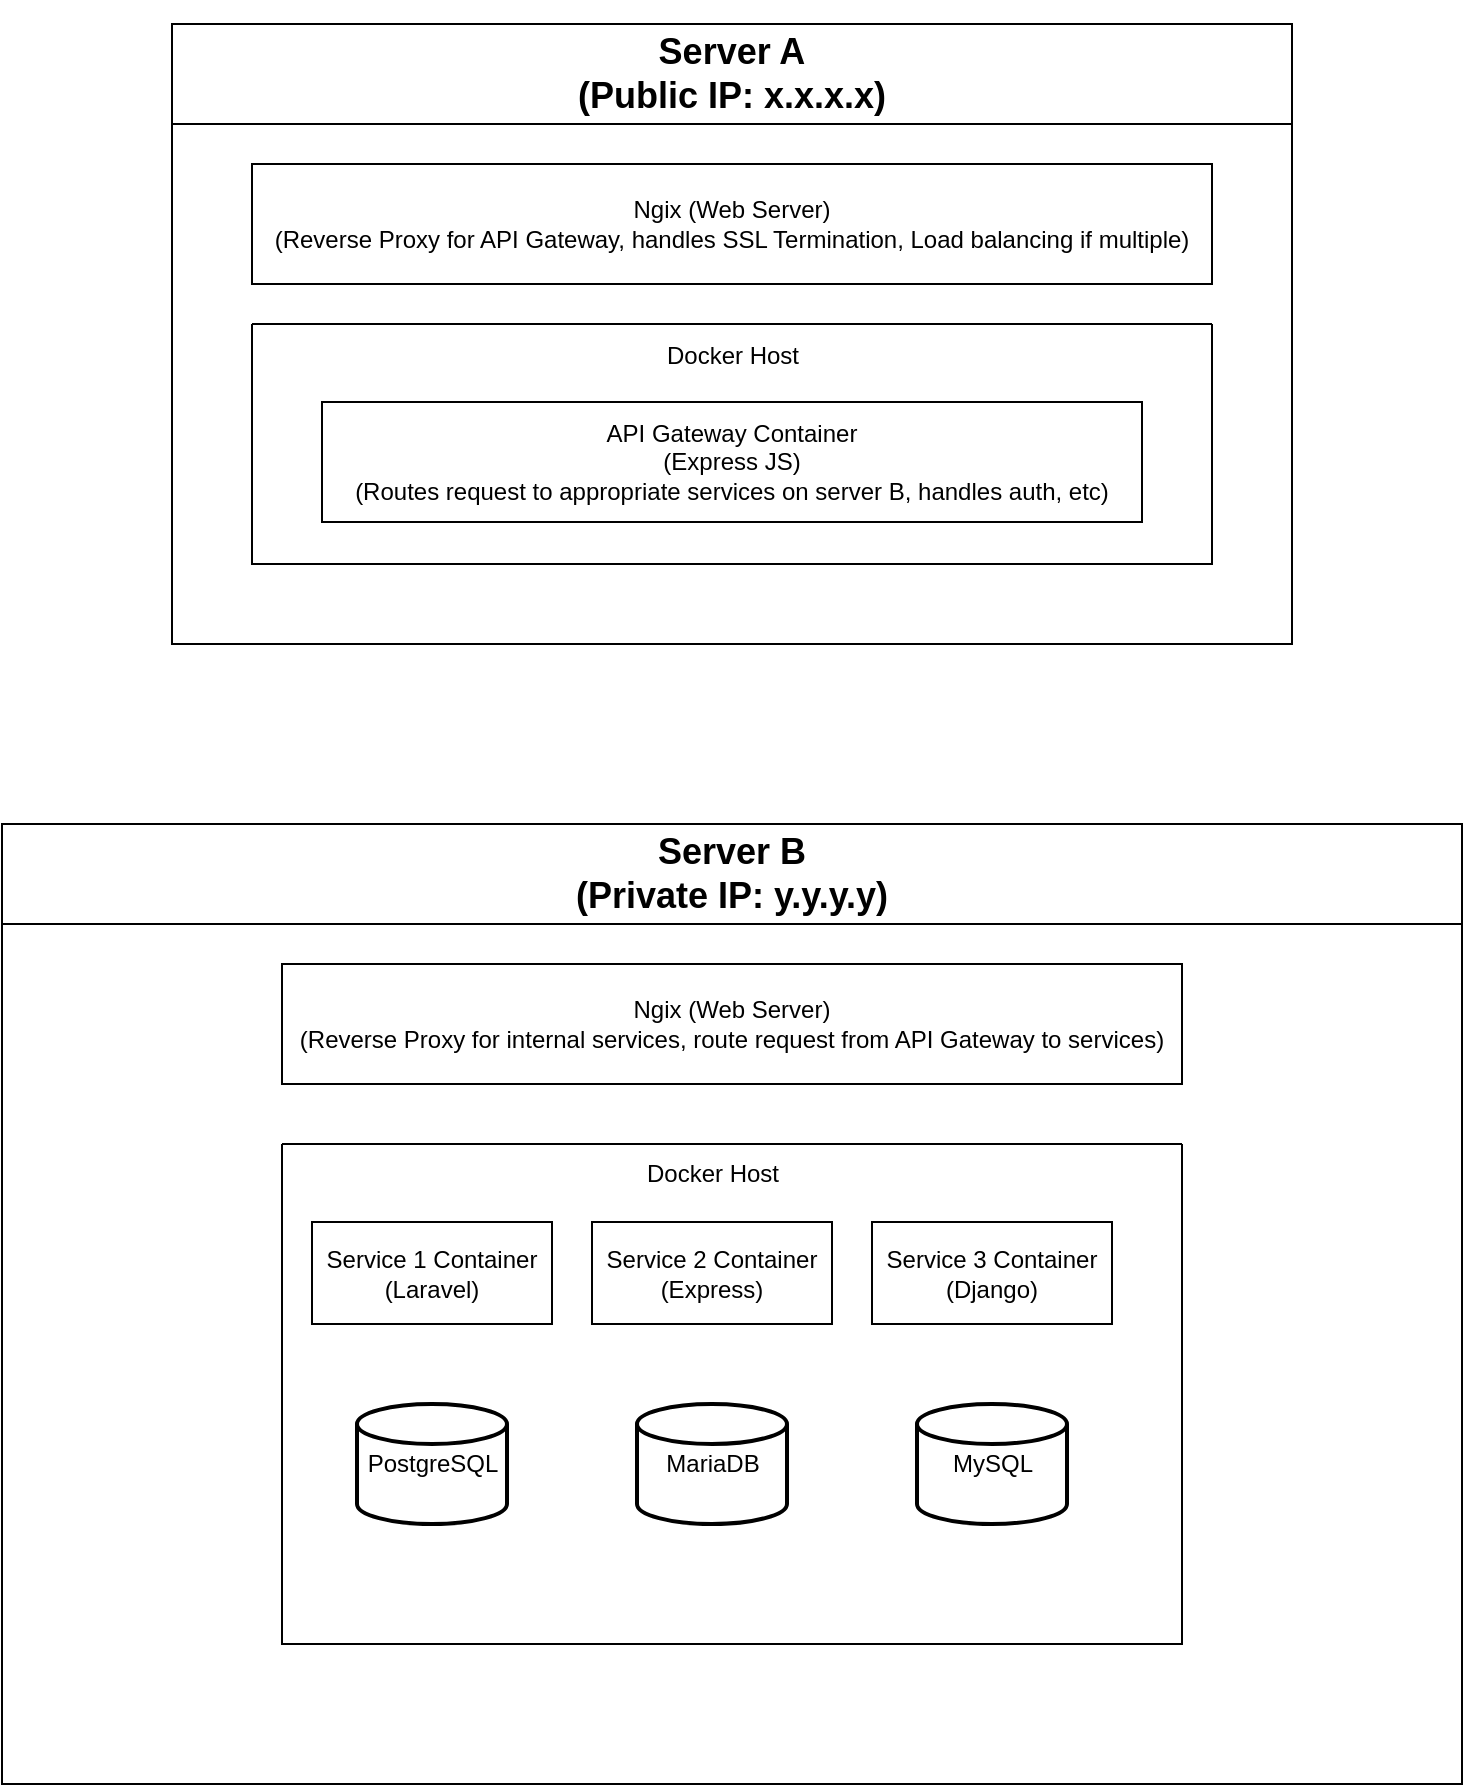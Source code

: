 <mxfile version="28.0.1">
  <diagram name="Page-1" id="WXPvGVMjKcDE35FTdCNQ">
    <mxGraphModel dx="719" dy="1496" grid="1" gridSize="10" guides="1" tooltips="1" connect="1" arrows="1" fold="1" page="1" pageScale="1" pageWidth="850" pageHeight="1100" math="0" shadow="0">
      <root>
        <mxCell id="0" />
        <mxCell id="1" parent="0" />
        <mxCell id="3OMwjzpLB7cQj-1kULPp-2" value="&lt;h2&gt;Server A&lt;br&gt;(Public IP: x.x.x.x)&lt;/h2&gt;" style="swimlane;whiteSpace=wrap;html=1;startSize=50;" parent="1" vertex="1">
          <mxGeometry x="480" y="-930" width="560" height="310" as="geometry">
            <mxRectangle x="400" y="-510" width="130" height="40" as="alternateBounds" />
          </mxGeometry>
        </mxCell>
        <mxCell id="3OMwjzpLB7cQj-1kULPp-4" value="Ngix (Web Server)&lt;div&gt;(Reverse Proxy for API Gateway, handles SSL Termination, Load balancing if multiple)&lt;/div&gt;" style="rounded=0;whiteSpace=wrap;html=1;" parent="3OMwjzpLB7cQj-1kULPp-2" vertex="1">
          <mxGeometry x="40" y="70" width="480" height="60" as="geometry" />
        </mxCell>
        <mxCell id="3OMwjzpLB7cQj-1kULPp-11" value="" style="swimlane;startSize=0;" parent="3OMwjzpLB7cQj-1kULPp-2" vertex="1">
          <mxGeometry x="40" y="150" width="480" height="120" as="geometry" />
        </mxCell>
        <mxCell id="3OMwjzpLB7cQj-1kULPp-10" value="API Gateway Container&lt;div&gt;(Express JS)&lt;/div&gt;&lt;div&gt;(Routes request to appropriate services on server B, handles auth, etc)&lt;/div&gt;" style="rounded=0;whiteSpace=wrap;html=1;" parent="3OMwjzpLB7cQj-1kULPp-11" vertex="1">
          <mxGeometry x="35" y="39" width="410" height="60" as="geometry" />
        </mxCell>
        <mxCell id="3OMwjzpLB7cQj-1kULPp-12" value="Docker Host" style="text;html=1;align=center;verticalAlign=middle;resizable=0;points=[];autosize=1;strokeColor=none;fillColor=none;" parent="3OMwjzpLB7cQj-1kULPp-11" vertex="1">
          <mxGeometry x="195" y="1" width="90" height="30" as="geometry" />
        </mxCell>
        <mxCell id="UlkETmmc-7L0bvYlxfBp-1" value="&lt;h2&gt;Server B&lt;br&gt;(Private IP: y.y.y.y)&lt;/h2&gt;" style="swimlane;whiteSpace=wrap;html=1;startSize=50;" vertex="1" parent="1">
          <mxGeometry x="395" y="-530" width="730" height="480" as="geometry">
            <mxRectangle x="400" y="-510" width="130" height="40" as="alternateBounds" />
          </mxGeometry>
        </mxCell>
        <mxCell id="UlkETmmc-7L0bvYlxfBp-2" value="Ngix (Web Server)&lt;div&gt;(Reverse Proxy for internal services, route request from API Gateway to services)&lt;/div&gt;" style="rounded=0;whiteSpace=wrap;html=1;" vertex="1" parent="UlkETmmc-7L0bvYlxfBp-1">
          <mxGeometry x="140" y="70" width="450" height="60" as="geometry" />
        </mxCell>
        <mxCell id="UlkETmmc-7L0bvYlxfBp-3" value="" style="swimlane;startSize=0;" vertex="1" parent="UlkETmmc-7L0bvYlxfBp-1">
          <mxGeometry x="140" y="160" width="450" height="250" as="geometry" />
        </mxCell>
        <mxCell id="UlkETmmc-7L0bvYlxfBp-4" value="Service 1 Container&lt;div&gt;(Laravel)&lt;/div&gt;" style="rounded=0;whiteSpace=wrap;html=1;" vertex="1" parent="UlkETmmc-7L0bvYlxfBp-3">
          <mxGeometry x="15" y="39" width="120" height="51" as="geometry" />
        </mxCell>
        <mxCell id="UlkETmmc-7L0bvYlxfBp-5" value="Docker Host" style="text;html=1;align=center;verticalAlign=middle;resizable=0;points=[];autosize=1;strokeColor=none;fillColor=none;" vertex="1" parent="UlkETmmc-7L0bvYlxfBp-3">
          <mxGeometry x="170" width="90" height="30" as="geometry" />
        </mxCell>
        <mxCell id="UlkETmmc-7L0bvYlxfBp-6" value="Service 2 Container&lt;div&gt;(Express)&lt;/div&gt;" style="rounded=0;whiteSpace=wrap;html=1;" vertex="1" parent="UlkETmmc-7L0bvYlxfBp-3">
          <mxGeometry x="155" y="39" width="120" height="51" as="geometry" />
        </mxCell>
        <mxCell id="UlkETmmc-7L0bvYlxfBp-7" value="Service 3 Container&lt;div&gt;(Django)&lt;/div&gt;" style="rounded=0;whiteSpace=wrap;html=1;" vertex="1" parent="UlkETmmc-7L0bvYlxfBp-3">
          <mxGeometry x="295" y="39" width="120" height="51" as="geometry" />
        </mxCell>
        <mxCell id="UlkETmmc-7L0bvYlxfBp-13" value="PostgreSQL" style="strokeWidth=2;html=1;shape=mxgraph.flowchart.database;whiteSpace=wrap;" vertex="1" parent="UlkETmmc-7L0bvYlxfBp-3">
          <mxGeometry x="37.5" y="130" width="75" height="60" as="geometry" />
        </mxCell>
        <mxCell id="UlkETmmc-7L0bvYlxfBp-14" value="MariaDB" style="strokeWidth=2;html=1;shape=mxgraph.flowchart.database;whiteSpace=wrap;" vertex="1" parent="UlkETmmc-7L0bvYlxfBp-3">
          <mxGeometry x="177.5" y="130" width="75" height="60" as="geometry" />
        </mxCell>
        <mxCell id="UlkETmmc-7L0bvYlxfBp-15" value="MySQL" style="strokeWidth=2;html=1;shape=mxgraph.flowchart.database;whiteSpace=wrap;" vertex="1" parent="UlkETmmc-7L0bvYlxfBp-3">
          <mxGeometry x="317.5" y="130" width="75" height="60" as="geometry" />
        </mxCell>
      </root>
    </mxGraphModel>
  </diagram>
</mxfile>
